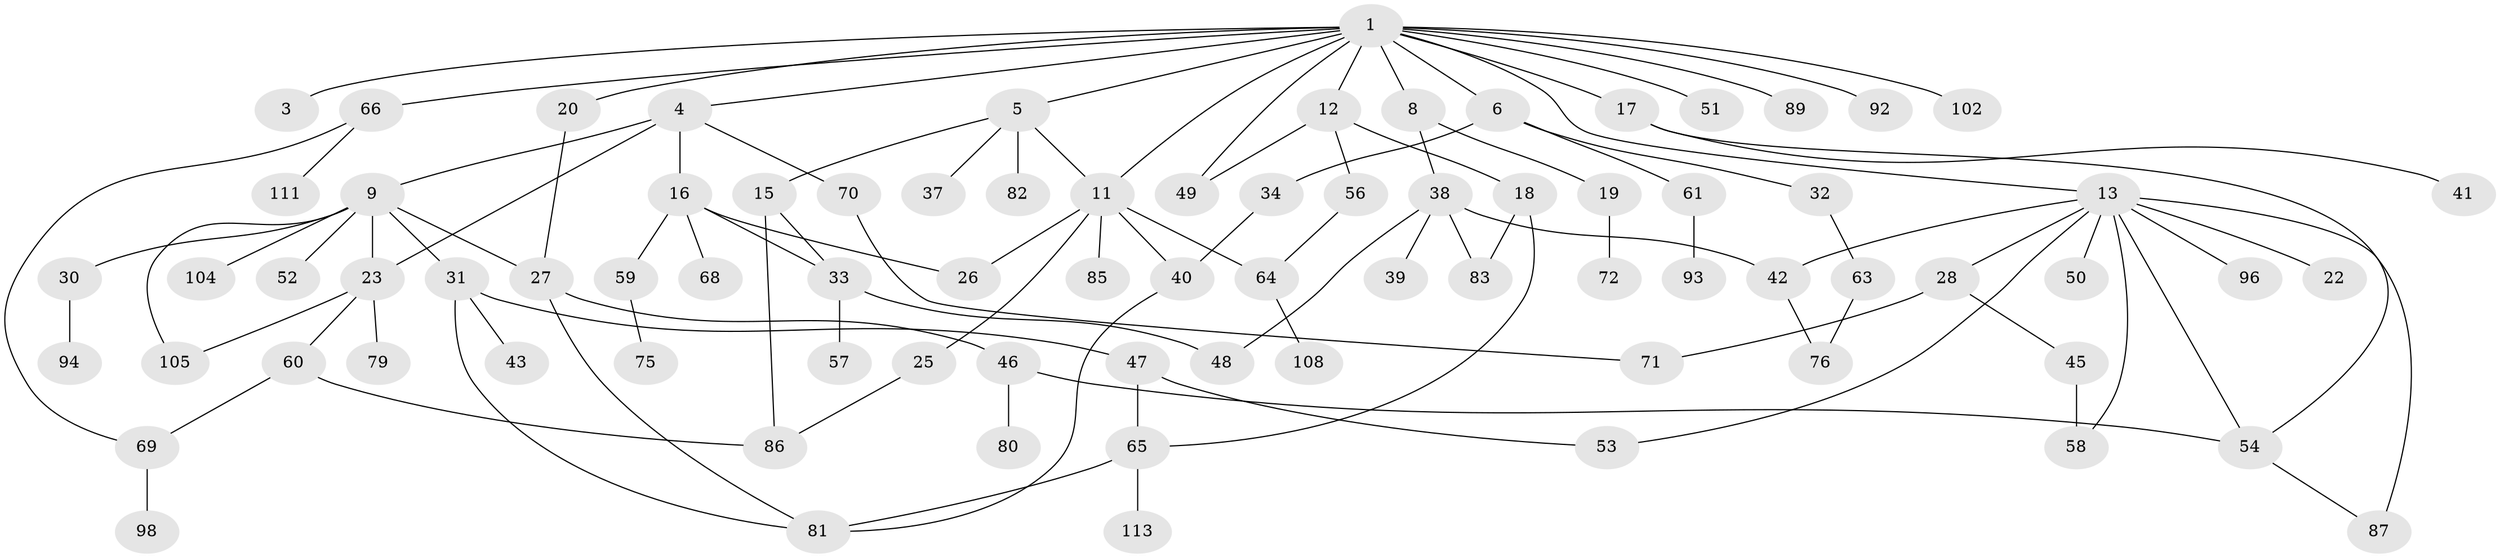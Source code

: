 // original degree distribution, {9: 0.017094017094017096, 1: 0.29914529914529914, 4: 0.11965811965811966, 3: 0.23076923076923078, 7: 0.017094017094017096, 5: 0.017094017094017096, 2: 0.2905982905982906, 6: 0.008547008547008548}
// Generated by graph-tools (version 1.1) at 2025/10/02/27/25 16:10:55]
// undirected, 81 vertices, 106 edges
graph export_dot {
graph [start="1"]
  node [color=gray90,style=filled];
  1 [super="+2"];
  3;
  4 [super="+7"];
  5 [super="+10"];
  6 [super="+14"];
  8;
  9 [super="+29"];
  11 [super="+35"];
  12 [super="+24"];
  13 [super="+21"];
  15 [super="+91"];
  16 [super="+73"];
  17;
  18;
  19;
  20;
  22;
  23 [super="+44"];
  25;
  26 [super="+62"];
  27 [super="+107"];
  28 [super="+88"];
  30;
  31 [super="+36"];
  32 [super="+101"];
  33;
  34 [super="+95"];
  37;
  38 [super="+67"];
  39;
  40;
  41 [super="+55"];
  42 [super="+114"];
  43 [super="+100"];
  45 [super="+110"];
  46 [super="+97"];
  47;
  48 [super="+90"];
  49 [super="+117"];
  50;
  51;
  52;
  53 [super="+115"];
  54;
  56;
  57;
  58 [super="+112"];
  59;
  60;
  61;
  63;
  64 [super="+74"];
  65 [super="+77"];
  66;
  68;
  69 [super="+78"];
  70;
  71 [super="+103"];
  72;
  75;
  76;
  79 [super="+99"];
  80;
  81 [super="+106"];
  82 [super="+109"];
  83 [super="+84"];
  85;
  86;
  87;
  89;
  92;
  93;
  94;
  96;
  98;
  102;
  104;
  105 [super="+116"];
  108;
  111;
  113;
  1 -- 3;
  1 -- 5;
  1 -- 6;
  1 -- 20;
  1 -- 49;
  1 -- 66;
  1 -- 89;
  1 -- 102;
  1 -- 4;
  1 -- 8;
  1 -- 11;
  1 -- 12;
  1 -- 13;
  1 -- 17;
  1 -- 51;
  1 -- 92;
  4 -- 9;
  4 -- 16 [weight=2];
  4 -- 70;
  4 -- 23;
  5 -- 82;
  5 -- 37;
  5 -- 15;
  5 -- 11;
  6 -- 34;
  6 -- 32;
  6 -- 61;
  8 -- 19;
  8 -- 38;
  9 -- 30;
  9 -- 104;
  9 -- 105;
  9 -- 52;
  9 -- 23;
  9 -- 27;
  9 -- 31;
  11 -- 25;
  11 -- 26;
  11 -- 40;
  11 -- 85;
  11 -- 64;
  12 -- 18;
  12 -- 56;
  12 -- 49;
  13 -- 28;
  13 -- 42;
  13 -- 54;
  13 -- 53;
  13 -- 87;
  13 -- 96;
  13 -- 50;
  13 -- 22;
  13 -- 58;
  15 -- 33;
  15 -- 86;
  16 -- 59;
  16 -- 68;
  16 -- 33;
  16 -- 26;
  17 -- 41;
  17 -- 54;
  18 -- 65;
  18 -- 83;
  19 -- 72;
  20 -- 27;
  23 -- 60;
  23 -- 105;
  23 -- 79;
  25 -- 86;
  27 -- 46;
  27 -- 81;
  28 -- 45;
  28 -- 71;
  30 -- 94;
  31 -- 43;
  31 -- 81;
  31 -- 47;
  32 -- 63;
  33 -- 48;
  33 -- 57;
  34 -- 40;
  38 -- 39;
  38 -- 48;
  38 -- 42;
  38 -- 83;
  40 -- 81;
  42 -- 76;
  45 -- 58 [weight=2];
  46 -- 80;
  46 -- 54;
  47 -- 53;
  47 -- 65;
  54 -- 87;
  56 -- 64;
  59 -- 75;
  60 -- 86;
  60 -- 69;
  61 -- 93;
  63 -- 76;
  64 -- 108;
  65 -- 113;
  65 -- 81;
  66 -- 69;
  66 -- 111;
  69 -- 98;
  70 -- 71;
}
